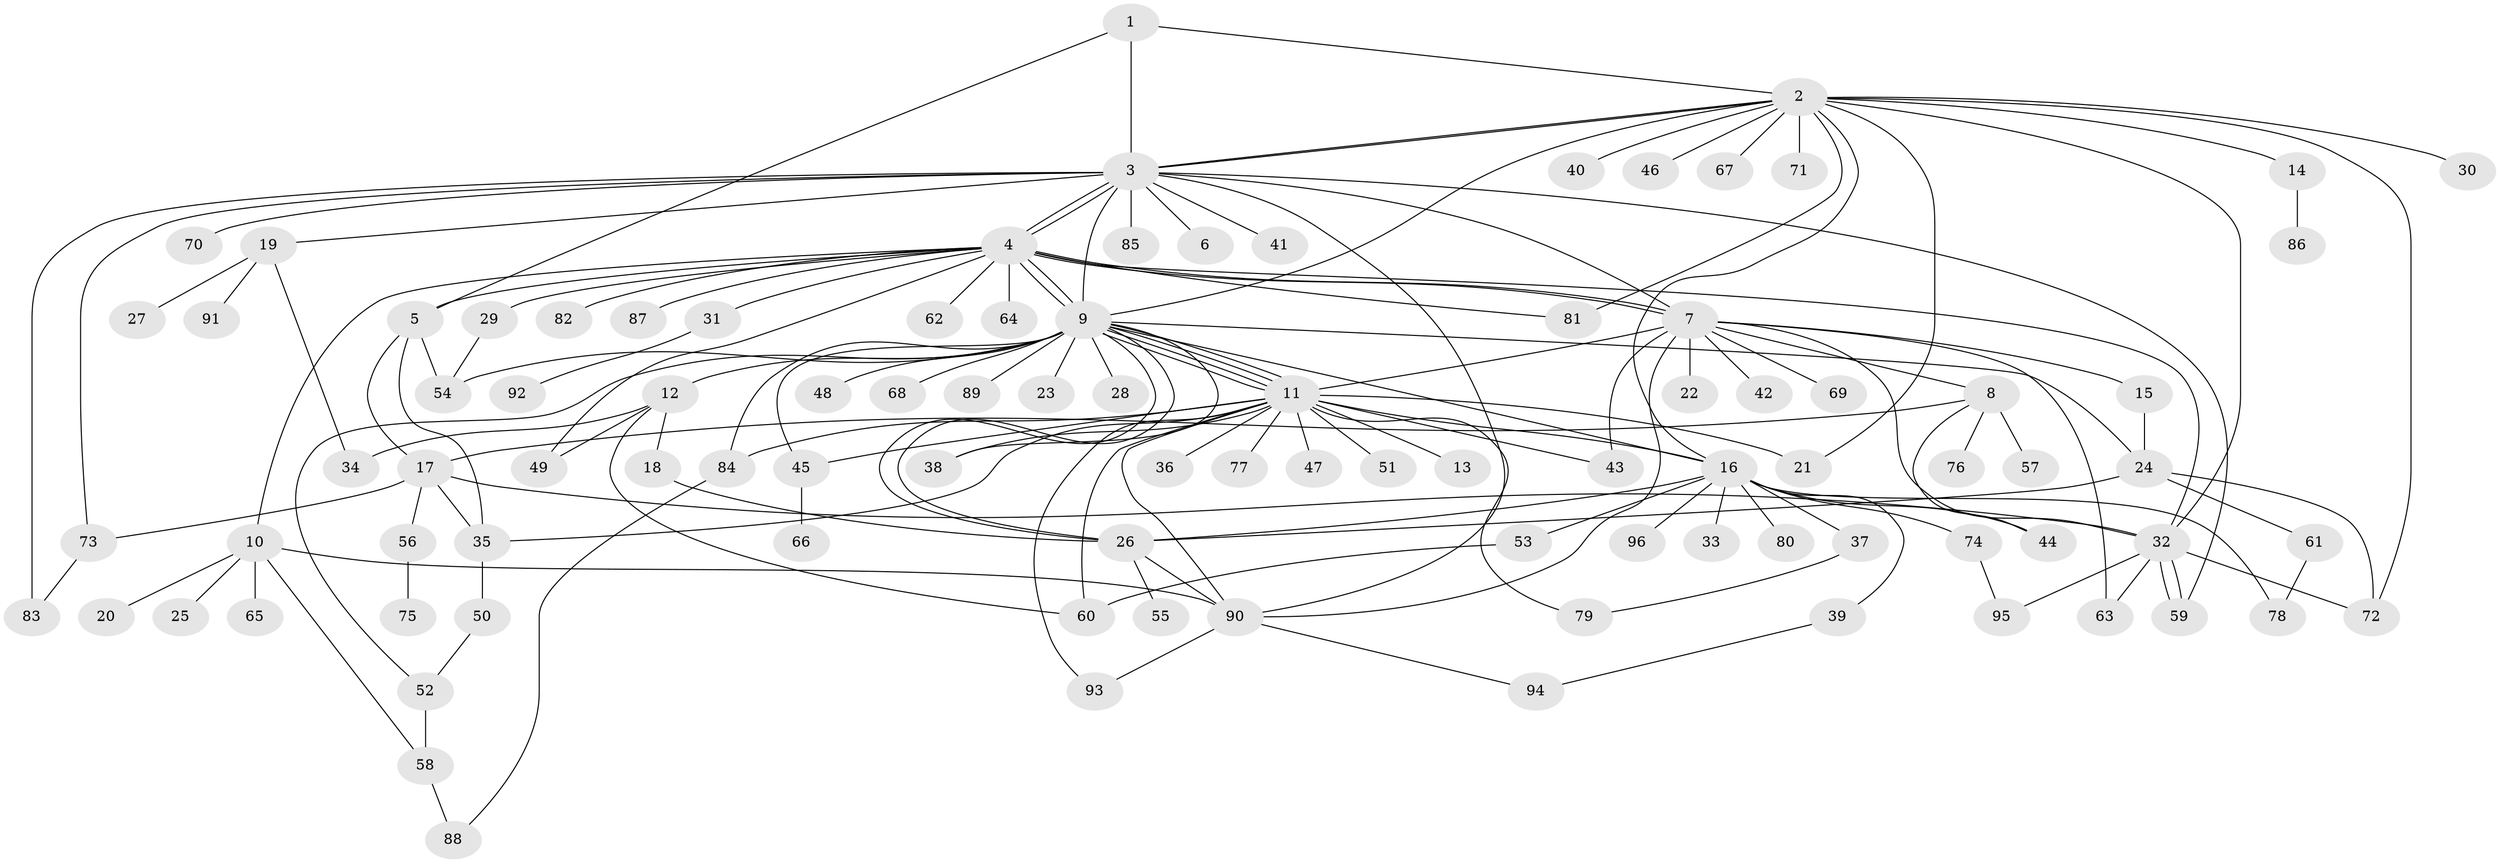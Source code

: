 // coarse degree distribution, {15: 0.05263157894736842, 16: 0.02631578947368421, 1: 0.5526315789473685, 7: 0.02631578947368421, 11: 0.02631578947368421, 2: 0.15789473684210525, 9: 0.02631578947368421, 5: 0.05263157894736842, 8: 0.02631578947368421, 3: 0.05263157894736842}
// Generated by graph-tools (version 1.1) at 2025/18/03/04/25 18:18:16]
// undirected, 96 vertices, 153 edges
graph export_dot {
graph [start="1"]
  node [color=gray90,style=filled];
  1;
  2;
  3;
  4;
  5;
  6;
  7;
  8;
  9;
  10;
  11;
  12;
  13;
  14;
  15;
  16;
  17;
  18;
  19;
  20;
  21;
  22;
  23;
  24;
  25;
  26;
  27;
  28;
  29;
  30;
  31;
  32;
  33;
  34;
  35;
  36;
  37;
  38;
  39;
  40;
  41;
  42;
  43;
  44;
  45;
  46;
  47;
  48;
  49;
  50;
  51;
  52;
  53;
  54;
  55;
  56;
  57;
  58;
  59;
  60;
  61;
  62;
  63;
  64;
  65;
  66;
  67;
  68;
  69;
  70;
  71;
  72;
  73;
  74;
  75;
  76;
  77;
  78;
  79;
  80;
  81;
  82;
  83;
  84;
  85;
  86;
  87;
  88;
  89;
  90;
  91;
  92;
  93;
  94;
  95;
  96;
  1 -- 2;
  1 -- 3;
  1 -- 5;
  2 -- 3;
  2 -- 3;
  2 -- 9;
  2 -- 14;
  2 -- 16;
  2 -- 21;
  2 -- 30;
  2 -- 32;
  2 -- 40;
  2 -- 46;
  2 -- 67;
  2 -- 71;
  2 -- 72;
  2 -- 81;
  3 -- 4;
  3 -- 4;
  3 -- 6;
  3 -- 7;
  3 -- 9;
  3 -- 19;
  3 -- 41;
  3 -- 59;
  3 -- 70;
  3 -- 73;
  3 -- 83;
  3 -- 85;
  3 -- 90;
  4 -- 5;
  4 -- 7;
  4 -- 7;
  4 -- 9;
  4 -- 9;
  4 -- 10;
  4 -- 29;
  4 -- 31;
  4 -- 32;
  4 -- 49;
  4 -- 62;
  4 -- 64;
  4 -- 81;
  4 -- 82;
  4 -- 87;
  5 -- 17;
  5 -- 35;
  5 -- 54;
  7 -- 8;
  7 -- 11;
  7 -- 15;
  7 -- 22;
  7 -- 32;
  7 -- 42;
  7 -- 43;
  7 -- 63;
  7 -- 69;
  7 -- 90;
  8 -- 17;
  8 -- 44;
  8 -- 57;
  8 -- 76;
  9 -- 11;
  9 -- 11;
  9 -- 11;
  9 -- 11;
  9 -- 12;
  9 -- 16;
  9 -- 23;
  9 -- 24;
  9 -- 26;
  9 -- 26;
  9 -- 28;
  9 -- 38;
  9 -- 45;
  9 -- 48;
  9 -- 52;
  9 -- 54;
  9 -- 68;
  9 -- 84;
  9 -- 89;
  10 -- 20;
  10 -- 25;
  10 -- 58;
  10 -- 65;
  10 -- 90;
  11 -- 13;
  11 -- 16;
  11 -- 21;
  11 -- 35;
  11 -- 36;
  11 -- 38;
  11 -- 43;
  11 -- 45;
  11 -- 47;
  11 -- 51;
  11 -- 60;
  11 -- 77;
  11 -- 79;
  11 -- 84;
  11 -- 90;
  11 -- 93;
  12 -- 18;
  12 -- 34;
  12 -- 49;
  12 -- 60;
  14 -- 86;
  15 -- 24;
  16 -- 26;
  16 -- 33;
  16 -- 37;
  16 -- 39;
  16 -- 44;
  16 -- 53;
  16 -- 74;
  16 -- 78;
  16 -- 80;
  16 -- 96;
  17 -- 32;
  17 -- 35;
  17 -- 56;
  17 -- 73;
  18 -- 26;
  19 -- 27;
  19 -- 34;
  19 -- 91;
  24 -- 26;
  24 -- 61;
  24 -- 72;
  26 -- 55;
  26 -- 90;
  29 -- 54;
  31 -- 92;
  32 -- 59;
  32 -- 59;
  32 -- 63;
  32 -- 72;
  32 -- 95;
  35 -- 50;
  37 -- 79;
  39 -- 94;
  45 -- 66;
  50 -- 52;
  52 -- 58;
  53 -- 60;
  56 -- 75;
  58 -- 88;
  61 -- 78;
  73 -- 83;
  74 -- 95;
  84 -- 88;
  90 -- 93;
  90 -- 94;
}
